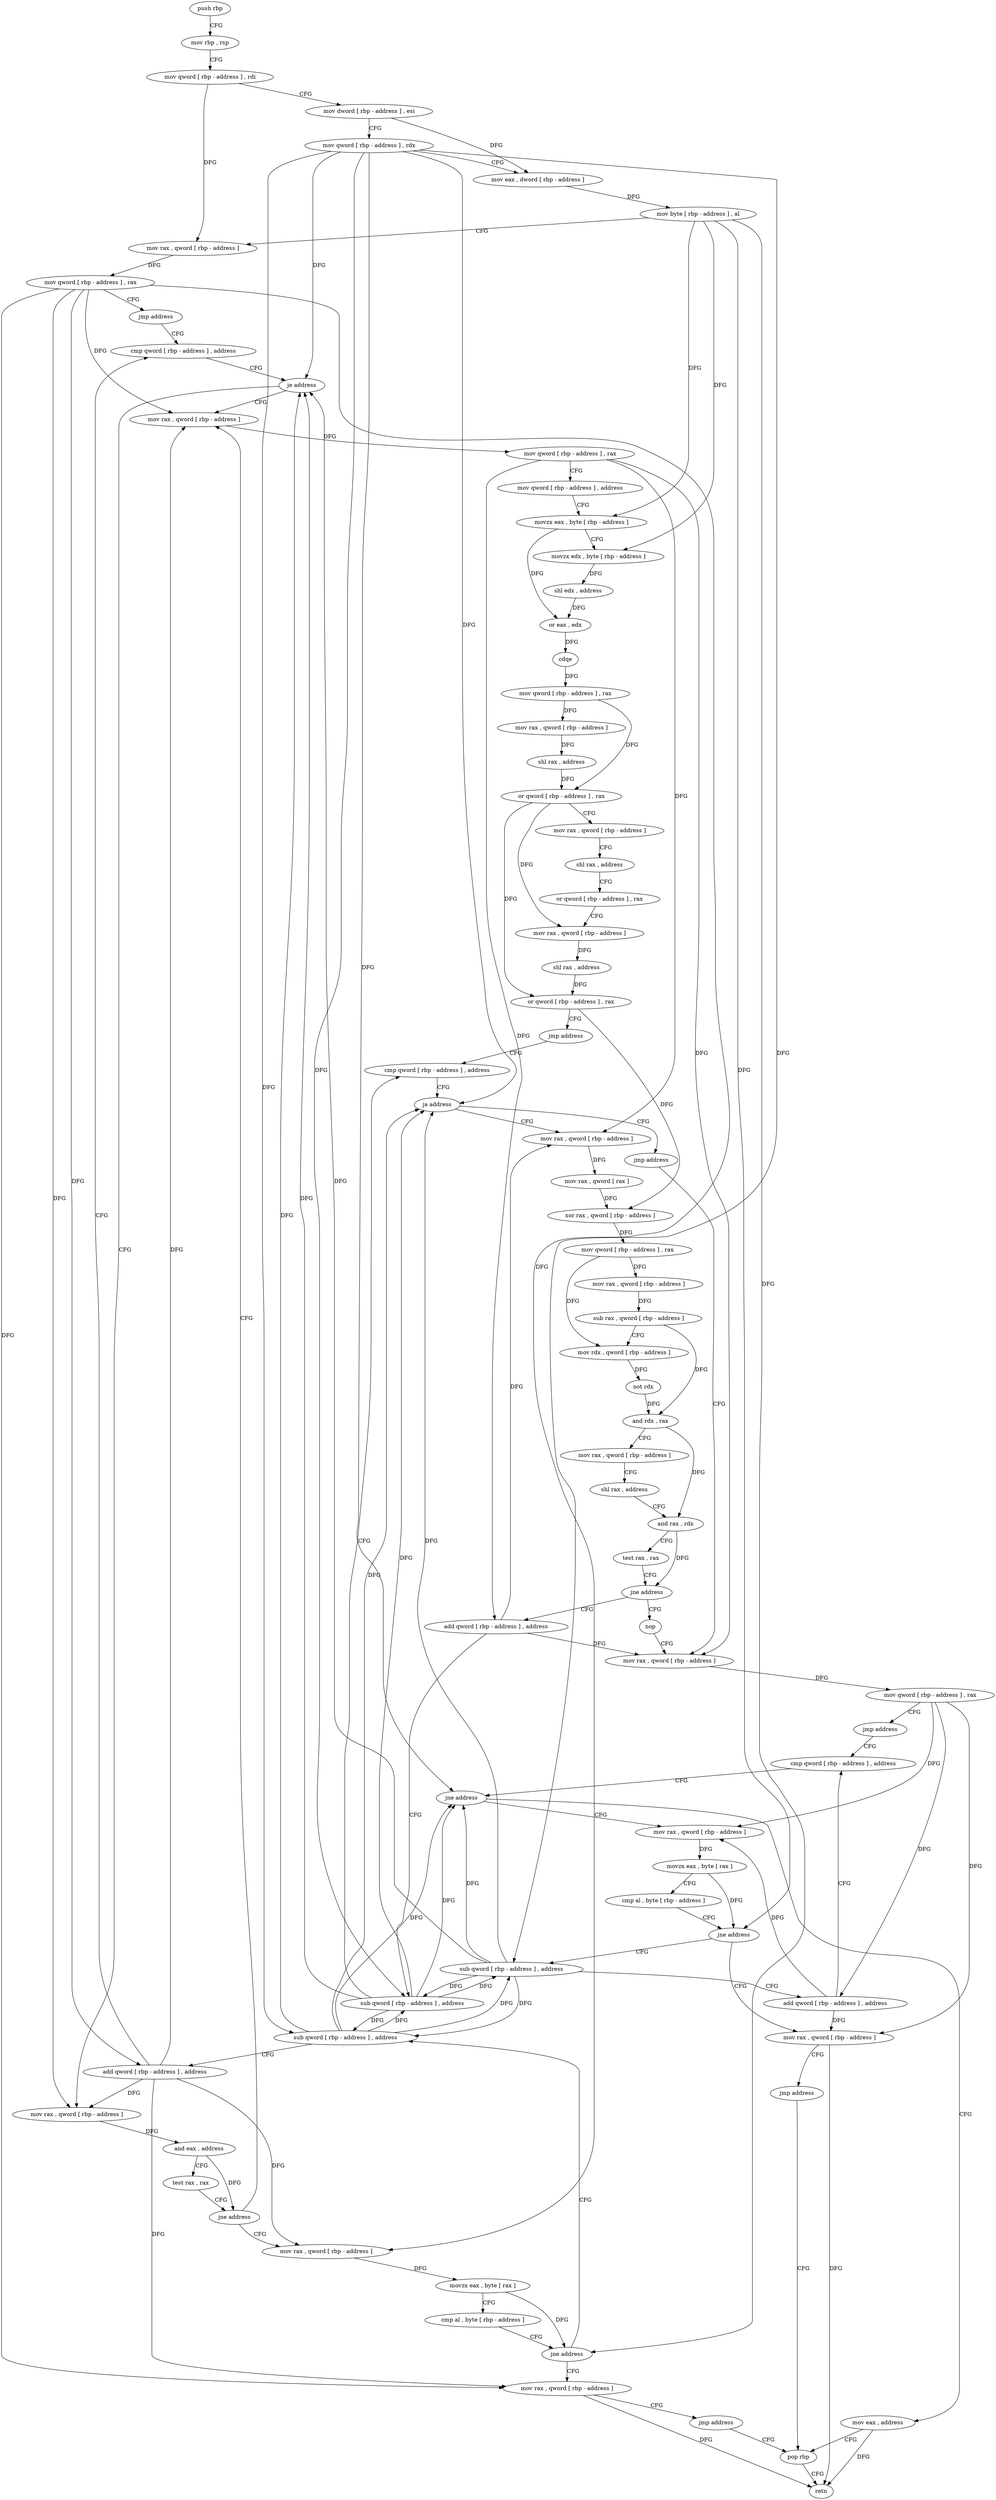 digraph "func" {
"4497277" [label = "push rbp" ]
"4497278" [label = "mov rbp , rsp" ]
"4497281" [label = "mov qword [ rbp - address ] , rdi" ]
"4497285" [label = "mov dword [ rbp - address ] , esi" ]
"4497288" [label = "mov qword [ rbp - address ] , rdx" ]
"4497292" [label = "mov eax , dword [ rbp - address ]" ]
"4497295" [label = "mov byte [ rbp - address ] , al" ]
"4497298" [label = "mov rax , qword [ rbp - address ]" ]
"4497302" [label = "mov qword [ rbp - address ] , rax" ]
"4497306" [label = "jmp address" ]
"4497339" [label = "cmp qword [ rbp - address ] , address" ]
"4497344" [label = "je address" ]
"4497358" [label = "mov rax , qword [ rbp - address ]" ]
"4497346" [label = "mov rax , qword [ rbp - address ]" ]
"4497362" [label = "mov qword [ rbp - address ] , rax" ]
"4497366" [label = "mov qword [ rbp - address ] , address" ]
"4497374" [label = "movzx eax , byte [ rbp - address ]" ]
"4497378" [label = "movzx edx , byte [ rbp - address ]" ]
"4497382" [label = "shl edx , address" ]
"4497385" [label = "or eax , edx" ]
"4497387" [label = "cdqe" ]
"4497389" [label = "mov qword [ rbp - address ] , rax" ]
"4497393" [label = "mov rax , qword [ rbp - address ]" ]
"4497397" [label = "shl rax , address" ]
"4497401" [label = "or qword [ rbp - address ] , rax" ]
"4497405" [label = "mov rax , qword [ rbp - address ]" ]
"4497409" [label = "shl rax , address" ]
"4497413" [label = "or qword [ rbp - address ] , rax" ]
"4497417" [label = "mov rax , qword [ rbp - address ]" ]
"4497421" [label = "shl rax , address" ]
"4497425" [label = "or qword [ rbp - address ] , rax" ]
"4497429" [label = "jmp address" ]
"4497490" [label = "cmp qword [ rbp - address ] , address" ]
"4497350" [label = "and eax , address" ]
"4497353" [label = "test rax , rax" ]
"4497356" [label = "jne address" ]
"4497308" [label = "mov rax , qword [ rbp - address ]" ]
"4497495" [label = "ja address" ]
"4497431" [label = "mov rax , qword [ rbp - address ]" ]
"4497497" [label = "jmp address" ]
"4497312" [label = "movzx eax , byte [ rax ]" ]
"4497315" [label = "cmp al , byte [ rbp - address ]" ]
"4497318" [label = "jne address" ]
"4497329" [label = "sub qword [ rbp - address ] , address" ]
"4497320" [label = "mov rax , qword [ rbp - address ]" ]
"4497435" [label = "mov rax , qword [ rax ]" ]
"4497438" [label = "xor rax , qword [ rbp - address ]" ]
"4497442" [label = "mov qword [ rbp - address ] , rax" ]
"4497446" [label = "mov rax , qword [ rbp - address ]" ]
"4497450" [label = "sub rax , qword [ rbp - address ]" ]
"4497454" [label = "mov rdx , qword [ rbp - address ]" ]
"4497458" [label = "not rdx" ]
"4497461" [label = "and rdx , rax" ]
"4497464" [label = "mov rax , qword [ rbp - address ]" ]
"4497468" [label = "shl rax , address" ]
"4497472" [label = "and rax , rdx" ]
"4497475" [label = "test rax , rax" ]
"4497478" [label = "jne address" ]
"4497499" [label = "nop" ]
"4497480" [label = "add qword [ rbp - address ] , address" ]
"4497500" [label = "mov rax , qword [ rbp - address ]" ]
"4497334" [label = "add qword [ rbp - address ] , address" ]
"4497324" [label = "jmp address" ]
"4497550" [label = "pop rbp" ]
"4497485" [label = "sub qword [ rbp - address ] , address" ]
"4497504" [label = "mov qword [ rbp - address ] , rax" ]
"4497508" [label = "jmp address" ]
"4497538" [label = "cmp qword [ rbp - address ] , address" ]
"4497551" [label = "retn" ]
"4497543" [label = "jne address" ]
"4497510" [label = "mov rax , qword [ rbp - address ]" ]
"4497545" [label = "mov eax , address" ]
"4497514" [label = "movzx eax , byte [ rax ]" ]
"4497517" [label = "cmp al , byte [ rbp - address ]" ]
"4497520" [label = "jne address" ]
"4497528" [label = "sub qword [ rbp - address ] , address" ]
"4497522" [label = "mov rax , qword [ rbp - address ]" ]
"4497533" [label = "add qword [ rbp - address ] , address" ]
"4497526" [label = "jmp address" ]
"4497277" -> "4497278" [ label = "CFG" ]
"4497278" -> "4497281" [ label = "CFG" ]
"4497281" -> "4497285" [ label = "CFG" ]
"4497281" -> "4497298" [ label = "DFG" ]
"4497285" -> "4497288" [ label = "CFG" ]
"4497285" -> "4497292" [ label = "DFG" ]
"4497288" -> "4497292" [ label = "CFG" ]
"4497288" -> "4497344" [ label = "DFG" ]
"4497288" -> "4497495" [ label = "DFG" ]
"4497288" -> "4497329" [ label = "DFG" ]
"4497288" -> "4497485" [ label = "DFG" ]
"4497288" -> "4497543" [ label = "DFG" ]
"4497288" -> "4497528" [ label = "DFG" ]
"4497292" -> "4497295" [ label = "DFG" ]
"4497295" -> "4497298" [ label = "CFG" ]
"4497295" -> "4497374" [ label = "DFG" ]
"4497295" -> "4497378" [ label = "DFG" ]
"4497295" -> "4497318" [ label = "DFG" ]
"4497295" -> "4497520" [ label = "DFG" ]
"4497298" -> "4497302" [ label = "DFG" ]
"4497302" -> "4497306" [ label = "CFG" ]
"4497302" -> "4497358" [ label = "DFG" ]
"4497302" -> "4497346" [ label = "DFG" ]
"4497302" -> "4497308" [ label = "DFG" ]
"4497302" -> "4497334" [ label = "DFG" ]
"4497302" -> "4497320" [ label = "DFG" ]
"4497306" -> "4497339" [ label = "CFG" ]
"4497339" -> "4497344" [ label = "CFG" ]
"4497344" -> "4497358" [ label = "CFG" ]
"4497344" -> "4497346" [ label = "CFG" ]
"4497358" -> "4497362" [ label = "DFG" ]
"4497346" -> "4497350" [ label = "DFG" ]
"4497362" -> "4497366" [ label = "CFG" ]
"4497362" -> "4497431" [ label = "DFG" ]
"4497362" -> "4497480" [ label = "DFG" ]
"4497362" -> "4497500" [ label = "DFG" ]
"4497366" -> "4497374" [ label = "CFG" ]
"4497374" -> "4497378" [ label = "CFG" ]
"4497374" -> "4497385" [ label = "DFG" ]
"4497378" -> "4497382" [ label = "DFG" ]
"4497382" -> "4497385" [ label = "DFG" ]
"4497385" -> "4497387" [ label = "DFG" ]
"4497387" -> "4497389" [ label = "DFG" ]
"4497389" -> "4497393" [ label = "DFG" ]
"4497389" -> "4497401" [ label = "DFG" ]
"4497393" -> "4497397" [ label = "DFG" ]
"4497397" -> "4497401" [ label = "DFG" ]
"4497401" -> "4497405" [ label = "CFG" ]
"4497401" -> "4497417" [ label = "DFG" ]
"4497401" -> "4497425" [ label = "DFG" ]
"4497405" -> "4497409" [ label = "CFG" ]
"4497409" -> "4497413" [ label = "CFG" ]
"4497413" -> "4497417" [ label = "CFG" ]
"4497417" -> "4497421" [ label = "DFG" ]
"4497421" -> "4497425" [ label = "DFG" ]
"4497425" -> "4497429" [ label = "CFG" ]
"4497425" -> "4497438" [ label = "DFG" ]
"4497429" -> "4497490" [ label = "CFG" ]
"4497490" -> "4497495" [ label = "CFG" ]
"4497350" -> "4497353" [ label = "CFG" ]
"4497350" -> "4497356" [ label = "DFG" ]
"4497353" -> "4497356" [ label = "CFG" ]
"4497356" -> "4497308" [ label = "CFG" ]
"4497356" -> "4497358" [ label = "CFG" ]
"4497308" -> "4497312" [ label = "DFG" ]
"4497495" -> "4497431" [ label = "CFG" ]
"4497495" -> "4497497" [ label = "CFG" ]
"4497431" -> "4497435" [ label = "DFG" ]
"4497497" -> "4497500" [ label = "CFG" ]
"4497312" -> "4497315" [ label = "CFG" ]
"4497312" -> "4497318" [ label = "DFG" ]
"4497315" -> "4497318" [ label = "CFG" ]
"4497318" -> "4497329" [ label = "CFG" ]
"4497318" -> "4497320" [ label = "CFG" ]
"4497329" -> "4497334" [ label = "CFG" ]
"4497329" -> "4497344" [ label = "DFG" ]
"4497329" -> "4497495" [ label = "DFG" ]
"4497329" -> "4497485" [ label = "DFG" ]
"4497329" -> "4497543" [ label = "DFG" ]
"4497329" -> "4497528" [ label = "DFG" ]
"4497320" -> "4497324" [ label = "CFG" ]
"4497320" -> "4497551" [ label = "DFG" ]
"4497435" -> "4497438" [ label = "DFG" ]
"4497438" -> "4497442" [ label = "DFG" ]
"4497442" -> "4497446" [ label = "DFG" ]
"4497442" -> "4497454" [ label = "DFG" ]
"4497446" -> "4497450" [ label = "DFG" ]
"4497450" -> "4497454" [ label = "CFG" ]
"4497450" -> "4497461" [ label = "DFG" ]
"4497454" -> "4497458" [ label = "DFG" ]
"4497458" -> "4497461" [ label = "DFG" ]
"4497461" -> "4497464" [ label = "CFG" ]
"4497461" -> "4497472" [ label = "DFG" ]
"4497464" -> "4497468" [ label = "CFG" ]
"4497468" -> "4497472" [ label = "CFG" ]
"4497472" -> "4497475" [ label = "CFG" ]
"4497472" -> "4497478" [ label = "DFG" ]
"4497475" -> "4497478" [ label = "CFG" ]
"4497478" -> "4497499" [ label = "CFG" ]
"4497478" -> "4497480" [ label = "CFG" ]
"4497499" -> "4497500" [ label = "CFG" ]
"4497480" -> "4497485" [ label = "CFG" ]
"4497480" -> "4497431" [ label = "DFG" ]
"4497480" -> "4497500" [ label = "DFG" ]
"4497500" -> "4497504" [ label = "DFG" ]
"4497334" -> "4497339" [ label = "CFG" ]
"4497334" -> "4497358" [ label = "DFG" ]
"4497334" -> "4497346" [ label = "DFG" ]
"4497334" -> "4497308" [ label = "DFG" ]
"4497334" -> "4497320" [ label = "DFG" ]
"4497324" -> "4497550" [ label = "CFG" ]
"4497550" -> "4497551" [ label = "CFG" ]
"4497485" -> "4497490" [ label = "CFG" ]
"4497485" -> "4497344" [ label = "DFG" ]
"4497485" -> "4497495" [ label = "DFG" ]
"4497485" -> "4497329" [ label = "DFG" ]
"4497485" -> "4497543" [ label = "DFG" ]
"4497485" -> "4497528" [ label = "DFG" ]
"4497504" -> "4497508" [ label = "CFG" ]
"4497504" -> "4497510" [ label = "DFG" ]
"4497504" -> "4497533" [ label = "DFG" ]
"4497504" -> "4497522" [ label = "DFG" ]
"4497508" -> "4497538" [ label = "CFG" ]
"4497538" -> "4497543" [ label = "CFG" ]
"4497543" -> "4497510" [ label = "CFG" ]
"4497543" -> "4497545" [ label = "CFG" ]
"4497510" -> "4497514" [ label = "DFG" ]
"4497545" -> "4497550" [ label = "CFG" ]
"4497545" -> "4497551" [ label = "DFG" ]
"4497514" -> "4497517" [ label = "CFG" ]
"4497514" -> "4497520" [ label = "DFG" ]
"4497517" -> "4497520" [ label = "CFG" ]
"4497520" -> "4497528" [ label = "CFG" ]
"4497520" -> "4497522" [ label = "CFG" ]
"4497528" -> "4497533" [ label = "CFG" ]
"4497528" -> "4497344" [ label = "DFG" ]
"4497528" -> "4497495" [ label = "DFG" ]
"4497528" -> "4497329" [ label = "DFG" ]
"4497528" -> "4497485" [ label = "DFG" ]
"4497528" -> "4497543" [ label = "DFG" ]
"4497522" -> "4497526" [ label = "CFG" ]
"4497522" -> "4497551" [ label = "DFG" ]
"4497533" -> "4497538" [ label = "CFG" ]
"4497533" -> "4497510" [ label = "DFG" ]
"4497533" -> "4497522" [ label = "DFG" ]
"4497526" -> "4497550" [ label = "CFG" ]
}
